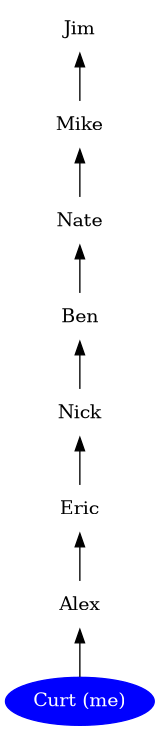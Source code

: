 @startuml
digraph G {
     
  bgcolor="transparent"
  node[style=filled color=white]
     
     

rankdir=BT

me   -> Alex
Alex -> Eric
Eric -> Nick
Nick -> Ben
Ben  -> Nate
Nate -> Mike
Mike -> Jim

me [label="Curt (me)" style=filled color=blue fontcolor=white]

}

@enduml
